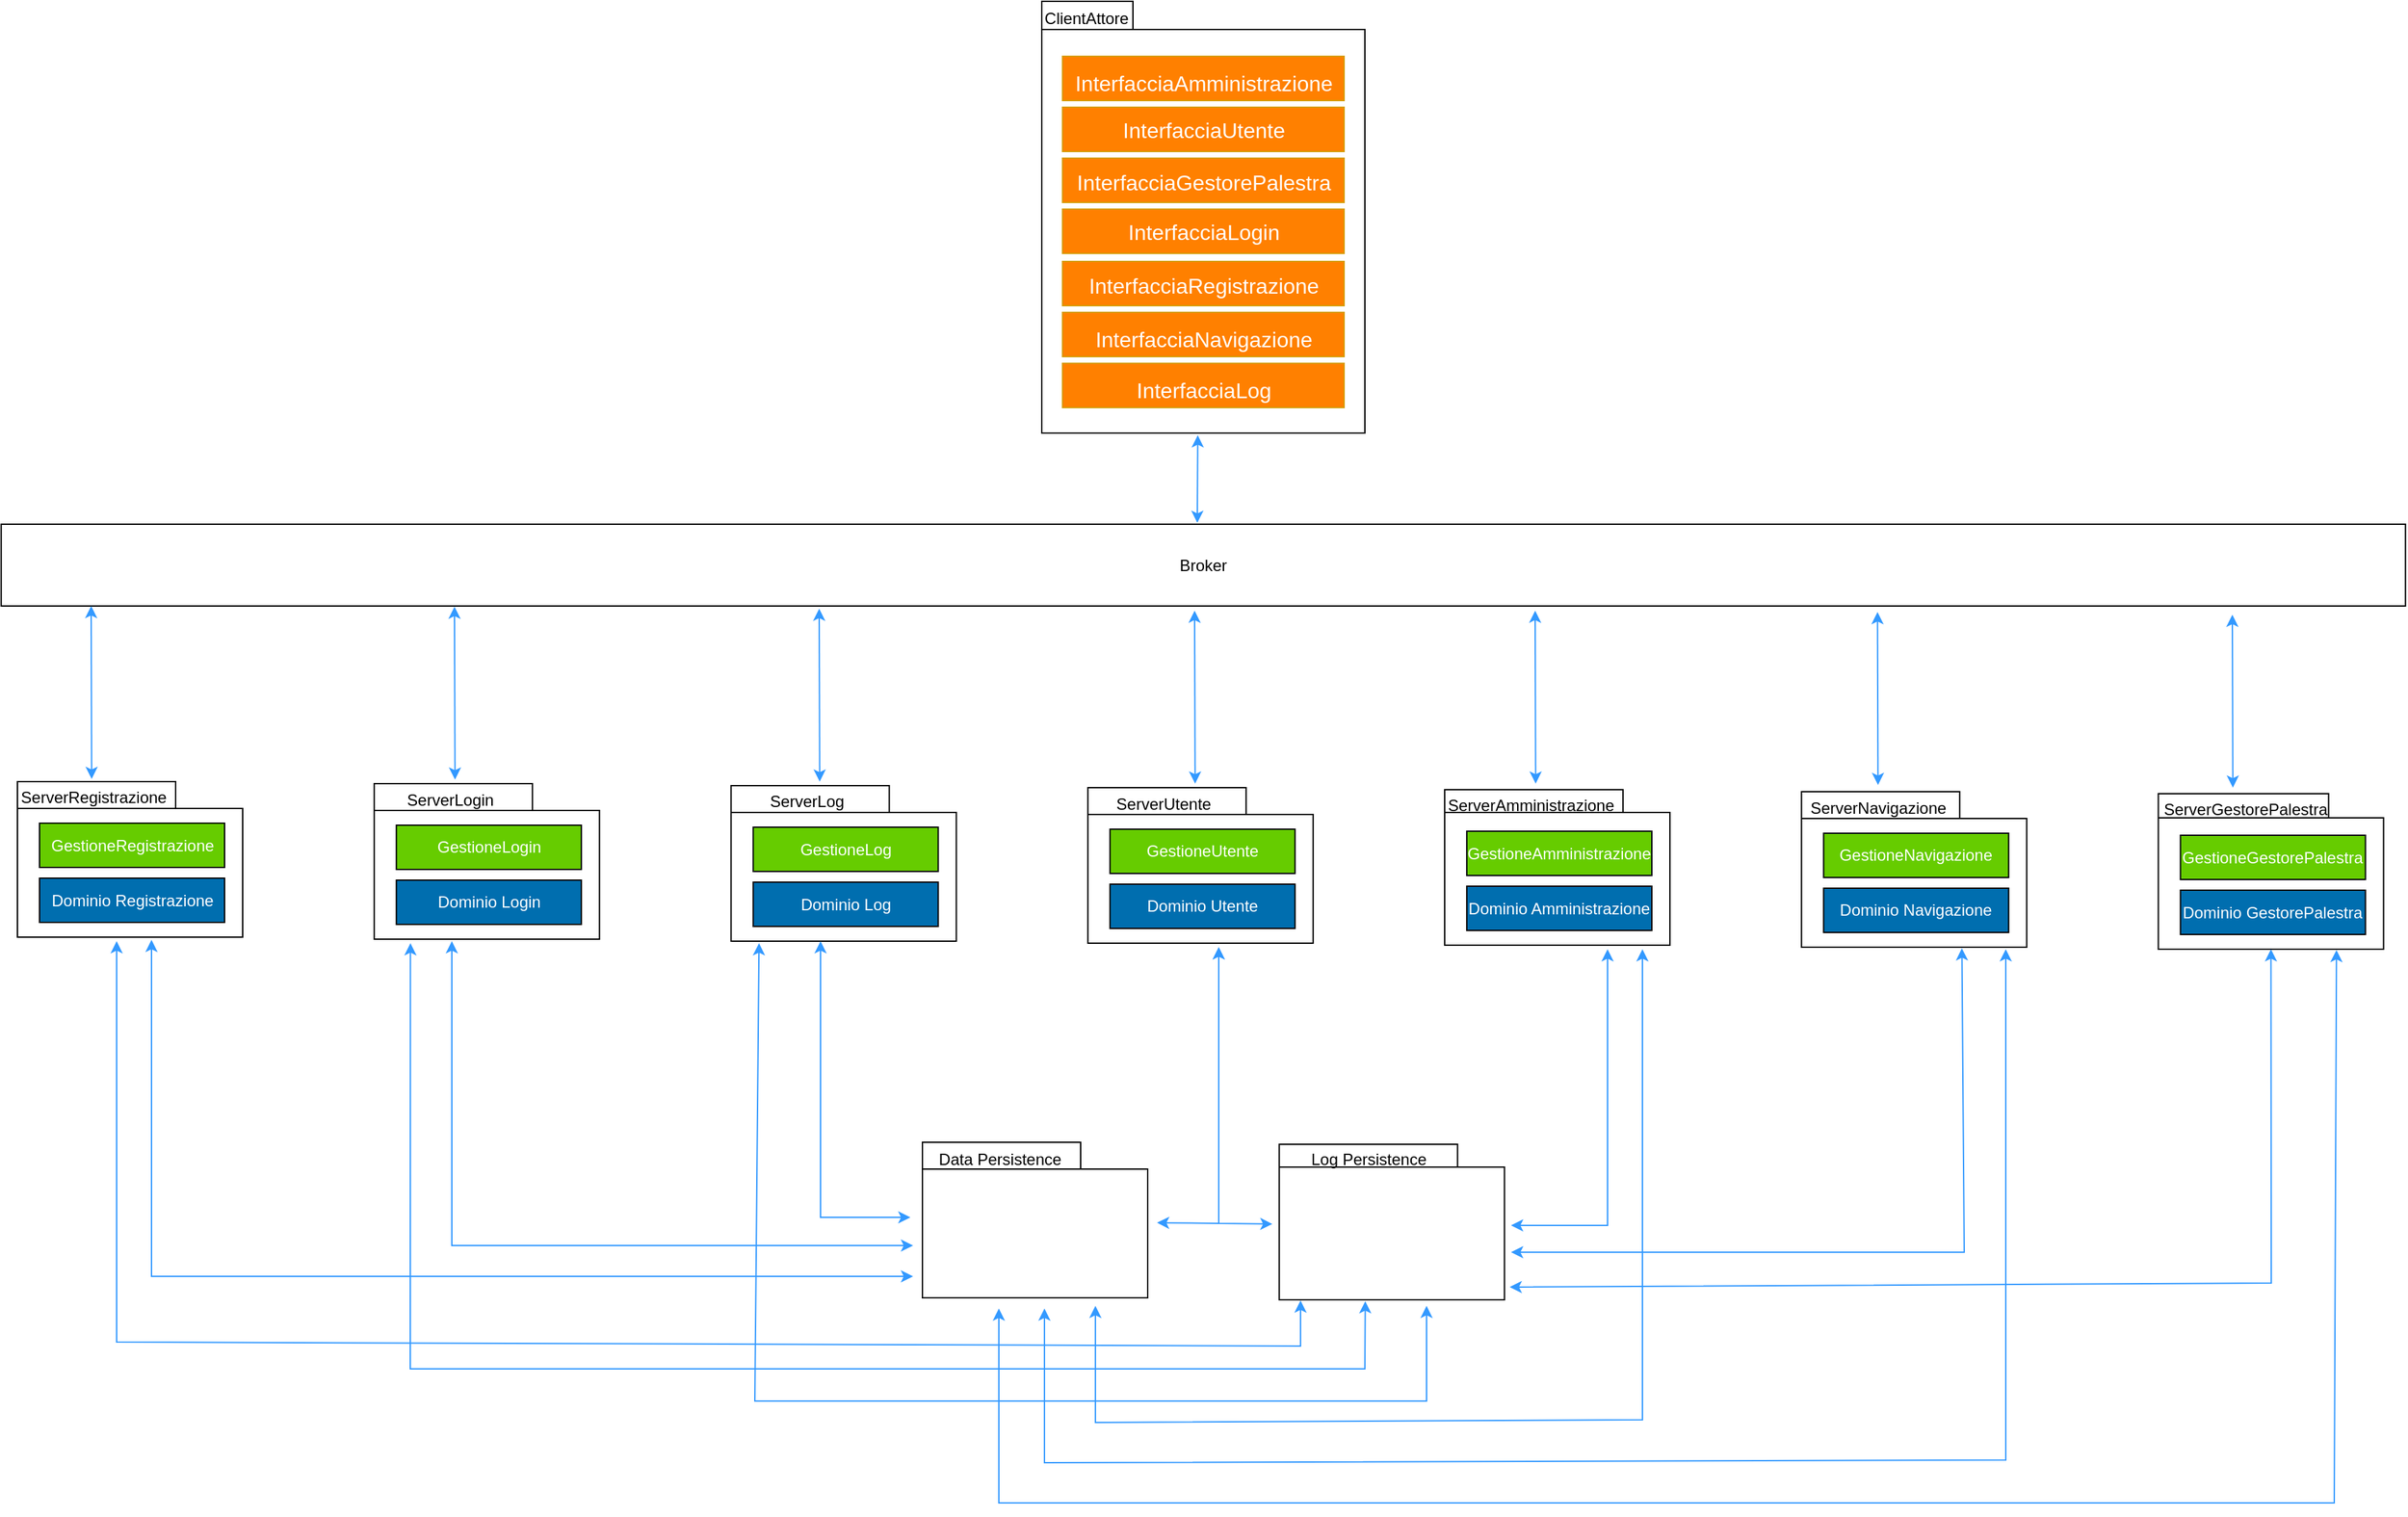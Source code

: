 <mxfile version="24.4.14" type="github">
  <diagram name="Pagina-1" id="7QS6gORh708bt9Vw883q">
    <mxGraphModel dx="2898" dy="1700" grid="0" gridSize="10" guides="1" tooltips="1" connect="1" arrows="1" fold="1" page="0" pageScale="1" pageWidth="1100" pageHeight="1700" math="0" shadow="0">
      <root>
        <mxCell id="0" />
        <mxCell id="1" parent="0" />
        <mxCell id="8_Aam_5gbdnlQSZB75gF-24" value="" style="shape=folder;fontStyle=1;spacingTop=10;tabWidth=68;tabHeight=21;tabPosition=left;html=1;whiteSpace=wrap;" vertex="1" parent="1">
          <mxGeometry x="326" y="-53" width="241" height="322" as="geometry" />
        </mxCell>
        <mxCell id="8_Aam_5gbdnlQSZB75gF-25" value="ClientAttore" style="text;strokeColor=none;fillColor=none;html=1;align=center;verticalAlign=middle;whiteSpace=wrap;rounded=0;fontSize=12;" vertex="1" parent="1">
          <mxGeometry x="328" y="-53" width="63" height="25" as="geometry" />
        </mxCell>
        <mxCell id="8_Aam_5gbdnlQSZB75gF-41" value="" style="rounded=0;whiteSpace=wrap;html=1;fillColor=#FF8000;strokeColor=#d79b00;" vertex="1" parent="1">
          <mxGeometry x="341.5" y="-12" width="210" height="33" as="geometry" />
        </mxCell>
        <mxCell id="8_Aam_5gbdnlQSZB75gF-42" value="InterfacciaAmministrazione" style="text;html=1;align=center;verticalAlign=middle;whiteSpace=wrap;rounded=0;fontSize=16;fontColor=#ffffff;" vertex="1" parent="1">
          <mxGeometry x="407.75" y="-7" width="77.5" height="30" as="geometry" />
        </mxCell>
        <mxCell id="8_Aam_5gbdnlQSZB75gF-43" value="" style="rounded=0;whiteSpace=wrap;html=1;fillColor=#FF8000;strokeColor=#d79b00;" vertex="1" parent="1">
          <mxGeometry x="341.5" y="26" width="210" height="33" as="geometry" />
        </mxCell>
        <mxCell id="8_Aam_5gbdnlQSZB75gF-44" value="InterfacciaUtente" style="text;html=1;align=center;verticalAlign=middle;whiteSpace=wrap;rounded=0;fontSize=16;fontColor=#ffffff;" vertex="1" parent="1">
          <mxGeometry x="407.75" y="27.5" width="77.5" height="30" as="geometry" />
        </mxCell>
        <mxCell id="8_Aam_5gbdnlQSZB75gF-45" value="" style="rounded=0;whiteSpace=wrap;html=1;fillColor=#FF8000;strokeColor=#d79b00;" vertex="1" parent="1">
          <mxGeometry x="341.5" y="64" width="210" height="33" as="geometry" />
        </mxCell>
        <mxCell id="8_Aam_5gbdnlQSZB75gF-46" value="InterfacciaGestorePalestra" style="text;html=1;align=center;verticalAlign=middle;whiteSpace=wrap;rounded=0;fontSize=16;fontColor=#ffffff;" vertex="1" parent="1">
          <mxGeometry x="407.75" y="67" width="77.5" height="30" as="geometry" />
        </mxCell>
        <mxCell id="8_Aam_5gbdnlQSZB75gF-47" value="" style="rounded=0;whiteSpace=wrap;html=1;fillColor=#FF8000;strokeColor=#d79b00;" vertex="1" parent="1">
          <mxGeometry x="341.5" y="102" width="210" height="33" as="geometry" />
        </mxCell>
        <mxCell id="8_Aam_5gbdnlQSZB75gF-48" value="InterfacciaRegistrazione" style="text;html=1;align=center;verticalAlign=middle;whiteSpace=wrap;rounded=0;fontSize=16;fontColor=#ffffff;" vertex="1" parent="1">
          <mxGeometry x="398.5" y="212" width="77.5" height="30" as="geometry" />
        </mxCell>
        <mxCell id="8_Aam_5gbdnlQSZB75gF-49" value="InterfacciaLogin" style="text;html=1;align=center;verticalAlign=middle;whiteSpace=wrap;rounded=0;fontSize=16;fontColor=#ffffff;" vertex="1" parent="1">
          <mxGeometry x="407.75" y="103.5" width="77.5" height="30" as="geometry" />
        </mxCell>
        <mxCell id="8_Aam_5gbdnlQSZB75gF-50" value="" style="rounded=0;whiteSpace=wrap;html=1;fillColor=#FF8000;strokeColor=#d79b00;" vertex="1" parent="1">
          <mxGeometry x="341.5" y="141" width="210" height="33" as="geometry" />
        </mxCell>
        <mxCell id="8_Aam_5gbdnlQSZB75gF-51" value="InterfacciaRegistrazione" style="text;html=1;align=center;verticalAlign=middle;whiteSpace=wrap;rounded=0;fontSize=16;fontColor=#ffffff;" vertex="1" parent="1">
          <mxGeometry x="407.75" y="144" width="77.5" height="30" as="geometry" />
        </mxCell>
        <mxCell id="8_Aam_5gbdnlQSZB75gF-52" value="" style="rounded=0;whiteSpace=wrap;html=1;fillColor=#FF8000;strokeColor=#d79b00;" vertex="1" parent="1">
          <mxGeometry x="341.5" y="179" width="210" height="33" as="geometry" />
        </mxCell>
        <mxCell id="8_Aam_5gbdnlQSZB75gF-53" value="InterfacciaNavigazione" style="text;html=1;align=center;verticalAlign=middle;whiteSpace=wrap;rounded=0;fontSize=16;fontColor=#ffffff;" vertex="1" parent="1">
          <mxGeometry x="407.75" y="184" width="77.5" height="30" as="geometry" />
        </mxCell>
        <mxCell id="8_Aam_5gbdnlQSZB75gF-54" value="" style="rounded=0;whiteSpace=wrap;html=1;fillColor=#FF8000;strokeColor=#d79b00;" vertex="1" parent="1">
          <mxGeometry x="341.5" y="217" width="210" height="33" as="geometry" />
        </mxCell>
        <mxCell id="8_Aam_5gbdnlQSZB75gF-55" value="&lt;div&gt;InterfacciaLog&lt;/div&gt;" style="text;html=1;align=center;verticalAlign=middle;whiteSpace=wrap;rounded=0;fontSize=16;fontColor=#ffffff;" vertex="1" parent="1">
          <mxGeometry x="407.75" y="222" width="77.5" height="30" as="geometry" />
        </mxCell>
        <mxCell id="8_Aam_5gbdnlQSZB75gF-56" value="Broker" style="html=1;whiteSpace=wrap;" vertex="1" parent="1">
          <mxGeometry x="-450.13" y="337" width="1793.25" height="61" as="geometry" />
        </mxCell>
        <mxCell id="8_Aam_5gbdnlQSZB75gF-57" value="" style="shape=folder;fontStyle=1;spacingTop=10;tabWidth=118;tabHeight=20;tabPosition=left;html=1;whiteSpace=wrap;" vertex="1" parent="1">
          <mxGeometry x="-438" y="529" width="168" height="116" as="geometry" />
        </mxCell>
        <mxCell id="8_Aam_5gbdnlQSZB75gF-58" value="ServerRegistrazione" style="text;strokeColor=none;fillColor=none;html=1;align=center;verticalAlign=middle;whiteSpace=wrap;rounded=0;fontSize=12;" vertex="1" parent="1">
          <mxGeometry x="-411" y="526" width="60" height="30" as="geometry" />
        </mxCell>
        <mxCell id="8_Aam_5gbdnlQSZB75gF-59" value="GestioneRegistrazione" style="html=1;whiteSpace=wrap;fillColor=#66CC00;fontColor=#FFFFFF;" vertex="1" parent="1">
          <mxGeometry x="-421.5" y="560" width="138" height="33" as="geometry" />
        </mxCell>
        <mxCell id="8_Aam_5gbdnlQSZB75gF-60" value="Dominio Registrazione" style="html=1;whiteSpace=wrap;fillColor=#006eaf;fontColor=#ffffff;" vertex="1" parent="1">
          <mxGeometry x="-421.5" y="601" width="138" height="33" as="geometry" />
        </mxCell>
        <mxCell id="8_Aam_5gbdnlQSZB75gF-61" value="" style="shape=folder;fontStyle=1;spacingTop=10;tabWidth=118;tabHeight=20;tabPosition=left;html=1;whiteSpace=wrap;" vertex="1" parent="1">
          <mxGeometry x="-171.87" y="530.5" width="168" height="116" as="geometry" />
        </mxCell>
        <mxCell id="8_Aam_5gbdnlQSZB75gF-62" value="ServerLogin" style="text;strokeColor=none;fillColor=none;html=1;align=center;verticalAlign=middle;whiteSpace=wrap;rounded=0;fontSize=12;" vertex="1" parent="1">
          <mxGeometry x="-144.87" y="527.5" width="60" height="30" as="geometry" />
        </mxCell>
        <mxCell id="8_Aam_5gbdnlQSZB75gF-63" value="GestioneLogin" style="html=1;whiteSpace=wrap;fillColor=#66CC00;fontColor=#FFFFFF;" vertex="1" parent="1">
          <mxGeometry x="-155.37" y="561.5" width="138" height="33" as="geometry" />
        </mxCell>
        <mxCell id="8_Aam_5gbdnlQSZB75gF-64" value="Dominio Login" style="html=1;whiteSpace=wrap;fillColor=#006eaf;fontColor=#ffffff;" vertex="1" parent="1">
          <mxGeometry x="-155.37" y="602.5" width="138" height="33" as="geometry" />
        </mxCell>
        <mxCell id="8_Aam_5gbdnlQSZB75gF-73" value="" style="shape=folder;fontStyle=1;spacingTop=10;tabWidth=118;tabHeight=20;tabPosition=left;html=1;whiteSpace=wrap;" vertex="1" parent="1">
          <mxGeometry x="94.26" y="532" width="168" height="116" as="geometry" />
        </mxCell>
        <mxCell id="8_Aam_5gbdnlQSZB75gF-74" value="ServerLog" style="text;strokeColor=none;fillColor=none;html=1;align=center;verticalAlign=middle;whiteSpace=wrap;rounded=0;fontSize=12;" vertex="1" parent="1">
          <mxGeometry x="121.26" y="529" width="60" height="30" as="geometry" />
        </mxCell>
        <mxCell id="8_Aam_5gbdnlQSZB75gF-75" value="GestioneLog" style="html=1;whiteSpace=wrap;fillColor=#66CC00;fontColor=#FFFFFF;" vertex="1" parent="1">
          <mxGeometry x="110.76" y="563" width="138" height="33" as="geometry" />
        </mxCell>
        <mxCell id="8_Aam_5gbdnlQSZB75gF-76" value="Dominio Log" style="html=1;whiteSpace=wrap;fillColor=#006eaf;fontColor=#ffffff;" vertex="1" parent="1">
          <mxGeometry x="110.76" y="604" width="138" height="33" as="geometry" />
        </mxCell>
        <mxCell id="8_Aam_5gbdnlQSZB75gF-77" value="" style="shape=folder;fontStyle=1;spacingTop=10;tabWidth=118;tabHeight=20;tabPosition=left;html=1;whiteSpace=wrap;" vertex="1" parent="1">
          <mxGeometry x="360.39" y="533.5" width="168" height="116" as="geometry" />
        </mxCell>
        <mxCell id="8_Aam_5gbdnlQSZB75gF-107" style="edgeStyle=none;curved=1;rounded=0;orthogonalLoop=1;jettySize=auto;html=1;exitX=0.5;exitY=0;exitDx=0;exitDy=0;fontSize=12;startArrow=classic;startFill=1;strokeColor=#3399FF;" edge="1" parent="1">
          <mxGeometry relative="1" as="geometry">
            <mxPoint x="440" y="401.5" as="targetPoint" />
            <mxPoint x="440.39" y="530.5" as="sourcePoint" />
            <Array as="points">
              <mxPoint x="440" y="470" />
            </Array>
          </mxGeometry>
        </mxCell>
        <mxCell id="8_Aam_5gbdnlQSZB75gF-78" value="ServerUtente" style="text;strokeColor=none;fillColor=none;html=1;align=center;verticalAlign=middle;whiteSpace=wrap;rounded=0;fontSize=12;" vertex="1" parent="1">
          <mxGeometry x="387.39" y="530.5" width="60" height="30" as="geometry" />
        </mxCell>
        <mxCell id="8_Aam_5gbdnlQSZB75gF-79" value="GestioneUtente" style="html=1;whiteSpace=wrap;fillColor=#66CC00;fontColor=#FFFFFF;" vertex="1" parent="1">
          <mxGeometry x="376.89" y="564.5" width="138" height="33" as="geometry" />
        </mxCell>
        <mxCell id="8_Aam_5gbdnlQSZB75gF-80" value="Dominio Utente" style="html=1;whiteSpace=wrap;fillColor=#006eaf;fontColor=#ffffff;" vertex="1" parent="1">
          <mxGeometry x="376.89" y="605.5" width="138" height="33" as="geometry" />
        </mxCell>
        <mxCell id="8_Aam_5gbdnlQSZB75gF-81" value="" style="shape=folder;fontStyle=1;spacingTop=10;tabWidth=133;tabHeight=17;tabPosition=left;html=1;whiteSpace=wrap;" vertex="1" parent="1">
          <mxGeometry x="626.52" y="535" width="168" height="116" as="geometry" />
        </mxCell>
        <mxCell id="8_Aam_5gbdnlQSZB75gF-82" value="ServerAmministrazione" style="text;strokeColor=none;fillColor=none;html=1;align=center;verticalAlign=middle;whiteSpace=wrap;rounded=0;fontSize=12;" vertex="1" parent="1">
          <mxGeometry x="661.13" y="531.5" width="60" height="30" as="geometry" />
        </mxCell>
        <mxCell id="8_Aam_5gbdnlQSZB75gF-83" value="GestioneAmministrazione" style="html=1;whiteSpace=wrap;fillColor=#66CC00;fontColor=#FFFFFF;" vertex="1" parent="1">
          <mxGeometry x="643.02" y="566" width="138" height="33" as="geometry" />
        </mxCell>
        <mxCell id="8_Aam_5gbdnlQSZB75gF-84" value="Dominio Amministrazione" style="html=1;whiteSpace=wrap;fillColor=#006eaf;fontColor=#ffffff;" vertex="1" parent="1">
          <mxGeometry x="643.02" y="607" width="138" height="33" as="geometry" />
        </mxCell>
        <mxCell id="8_Aam_5gbdnlQSZB75gF-85" value="" style="shape=folder;fontStyle=1;spacingTop=10;tabWidth=118;tabHeight=20;tabPosition=left;html=1;whiteSpace=wrap;" vertex="1" parent="1">
          <mxGeometry x="892.65" y="536.5" width="168" height="116" as="geometry" />
        </mxCell>
        <mxCell id="8_Aam_5gbdnlQSZB75gF-86" value="ServerNavigazione" style="text;strokeColor=none;fillColor=none;html=1;align=center;verticalAlign=middle;whiteSpace=wrap;rounded=0;fontSize=12;" vertex="1" parent="1">
          <mxGeometry x="919.65" y="533.5" width="60" height="30" as="geometry" />
        </mxCell>
        <mxCell id="8_Aam_5gbdnlQSZB75gF-87" value="GestioneNavigazione" style="html=1;whiteSpace=wrap;fillColor=#66CC00;fontColor=#FFFFFF;" vertex="1" parent="1">
          <mxGeometry x="909.15" y="567.5" width="138" height="33" as="geometry" />
        </mxCell>
        <mxCell id="8_Aam_5gbdnlQSZB75gF-88" value="Dominio Navigazione" style="html=1;whiteSpace=wrap;fillColor=#006eaf;fontColor=#ffffff;" vertex="1" parent="1">
          <mxGeometry x="909.15" y="608.5" width="138" height="33" as="geometry" />
        </mxCell>
        <mxCell id="8_Aam_5gbdnlQSZB75gF-89" value="" style="shape=folder;fontStyle=1;spacingTop=10;tabWidth=127;tabHeight=18;tabPosition=left;html=1;whiteSpace=wrap;" vertex="1" parent="1">
          <mxGeometry x="1158.78" y="538" width="168" height="116" as="geometry" />
        </mxCell>
        <mxCell id="8_Aam_5gbdnlQSZB75gF-90" value="ServerGestorePalestra" style="text;strokeColor=none;fillColor=none;html=1;align=center;verticalAlign=middle;whiteSpace=wrap;rounded=0;fontSize=12;" vertex="1" parent="1">
          <mxGeometry x="1194.13" y="535" width="60" height="30" as="geometry" />
        </mxCell>
        <mxCell id="8_Aam_5gbdnlQSZB75gF-91" value="GestioneGestorePalestra" style="html=1;whiteSpace=wrap;fillColor=#66CC00;fontColor=#FFFFFF;" vertex="1" parent="1">
          <mxGeometry x="1175.28" y="569" width="138" height="33" as="geometry" />
        </mxCell>
        <mxCell id="8_Aam_5gbdnlQSZB75gF-92" value="Dominio GestorePalestra" style="html=1;whiteSpace=wrap;fillColor=#006eaf;fontColor=#ffffff;" vertex="1" parent="1">
          <mxGeometry x="1175.28" y="610" width="138" height="33" as="geometry" />
        </mxCell>
        <mxCell id="8_Aam_5gbdnlQSZB75gF-99" value="" style="shape=folder;fontStyle=1;spacingTop=10;tabWidth=118;tabHeight=20;tabPosition=left;html=1;whiteSpace=wrap;" vertex="1" parent="1">
          <mxGeometry x="237" y="798" width="168" height="116" as="geometry" />
        </mxCell>
        <mxCell id="8_Aam_5gbdnlQSZB75gF-100" value="Data Persistence" style="text;strokeColor=none;fillColor=none;html=1;align=center;verticalAlign=middle;whiteSpace=wrap;rounded=0;fontSize=12;" vertex="1" parent="1">
          <mxGeometry x="237" y="796" width="116" height="30" as="geometry" />
        </mxCell>
        <mxCell id="8_Aam_5gbdnlQSZB75gF-103" value="" style="shape=folder;fontStyle=1;spacingTop=10;tabWidth=133;tabHeight=17;tabPosition=left;html=1;whiteSpace=wrap;" vertex="1" parent="1">
          <mxGeometry x="503.13" y="799.5" width="168" height="116" as="geometry" />
        </mxCell>
        <mxCell id="8_Aam_5gbdnlQSZB75gF-104" value="Log Persistence" style="text;strokeColor=none;fillColor=none;html=1;align=center;verticalAlign=middle;whiteSpace=wrap;rounded=0;fontSize=12;" vertex="1" parent="1">
          <mxGeometry x="520.25" y="796" width="100.26" height="30" as="geometry" />
        </mxCell>
        <mxCell id="8_Aam_5gbdnlQSZB75gF-108" style="edgeStyle=none;curved=1;rounded=0;orthogonalLoop=1;jettySize=auto;html=1;fontSize=12;startArrow=classic;startFill=1;strokeColor=#3399FF;" edge="1" parent="1">
          <mxGeometry relative="1" as="geometry">
            <mxPoint x="442.353" y="270.647" as="targetPoint" />
            <mxPoint x="442" y="336" as="sourcePoint" />
            <Array as="points" />
          </mxGeometry>
        </mxCell>
        <mxCell id="8_Aam_5gbdnlQSZB75gF-109" style="edgeStyle=none;curved=1;rounded=0;orthogonalLoop=1;jettySize=auto;html=1;exitX=0.5;exitY=0;exitDx=0;exitDy=0;fontSize=12;startArrow=classic;startFill=1;strokeColor=#3399FF;" edge="1" parent="1">
          <mxGeometry relative="1" as="geometry">
            <mxPoint x="160" y="400" as="targetPoint" />
            <mxPoint x="160.39" y="529.0" as="sourcePoint" />
            <Array as="points">
              <mxPoint x="160" y="468.5" />
            </Array>
          </mxGeometry>
        </mxCell>
        <mxCell id="8_Aam_5gbdnlQSZB75gF-110" style="edgeStyle=none;curved=1;rounded=0;orthogonalLoop=1;jettySize=auto;html=1;exitX=0.5;exitY=0;exitDx=0;exitDy=0;fontSize=12;startArrow=classic;startFill=1;strokeColor=#3399FF;" edge="1" parent="1">
          <mxGeometry relative="1" as="geometry">
            <mxPoint x="-112" y="398.5" as="targetPoint" />
            <mxPoint x="-111.61" y="527.5" as="sourcePoint" />
            <Array as="points">
              <mxPoint x="-112" y="467" />
            </Array>
          </mxGeometry>
        </mxCell>
        <mxCell id="8_Aam_5gbdnlQSZB75gF-111" style="edgeStyle=none;curved=1;rounded=0;orthogonalLoop=1;jettySize=auto;html=1;exitX=0.5;exitY=0;exitDx=0;exitDy=0;fontSize=12;startArrow=classic;startFill=1;strokeColor=#3399FF;" edge="1" parent="1">
          <mxGeometry relative="1" as="geometry">
            <mxPoint x="-383" y="398" as="targetPoint" />
            <mxPoint x="-382.61" y="527.0" as="sourcePoint" />
            <Array as="points">
              <mxPoint x="-383" y="466.5" />
            </Array>
          </mxGeometry>
        </mxCell>
        <mxCell id="8_Aam_5gbdnlQSZB75gF-112" style="edgeStyle=none;curved=1;rounded=0;orthogonalLoop=1;jettySize=auto;html=1;exitX=0.5;exitY=0;exitDx=0;exitDy=0;fontSize=12;startArrow=classic;startFill=1;strokeColor=#3399FF;" edge="1" parent="1">
          <mxGeometry relative="1" as="geometry">
            <mxPoint x="694" y="401.5" as="targetPoint" />
            <mxPoint x="694.39" y="530.5" as="sourcePoint" />
            <Array as="points">
              <mxPoint x="694" y="470" />
            </Array>
          </mxGeometry>
        </mxCell>
        <mxCell id="8_Aam_5gbdnlQSZB75gF-113" style="edgeStyle=none;curved=1;rounded=0;orthogonalLoop=1;jettySize=auto;html=1;exitX=0.5;exitY=0;exitDx=0;exitDy=0;fontSize=12;startArrow=classic;startFill=1;strokeColor=#3399FF;" edge="1" parent="1">
          <mxGeometry relative="1" as="geometry">
            <mxPoint x="949.34" y="402.5" as="targetPoint" />
            <mxPoint x="949.73" y="531.5" as="sourcePoint" />
            <Array as="points">
              <mxPoint x="949.34" y="471" />
            </Array>
          </mxGeometry>
        </mxCell>
        <mxCell id="8_Aam_5gbdnlQSZB75gF-114" style="edgeStyle=none;curved=1;rounded=0;orthogonalLoop=1;jettySize=auto;html=1;exitX=0.5;exitY=0;exitDx=0;exitDy=0;fontSize=12;startArrow=classic;startFill=1;strokeColor=#3399FF;" edge="1" parent="1">
          <mxGeometry relative="1" as="geometry">
            <mxPoint x="1214" y="404.5" as="targetPoint" />
            <mxPoint x="1214.39" y="533.5" as="sourcePoint" />
            <Array as="points">
              <mxPoint x="1214" y="473" />
            </Array>
          </mxGeometry>
        </mxCell>
        <mxCell id="8_Aam_5gbdnlQSZB75gF-115" style="edgeStyle=none;curved=0;rounded=0;orthogonalLoop=1;jettySize=auto;html=1;fontSize=12;startArrow=classic;startFill=1;strokeColor=#3399FF;" edge="1" parent="1">
          <mxGeometry relative="1" as="geometry">
            <mxPoint x="161" y="648" as="targetPoint" />
            <mxPoint x="228" y="854" as="sourcePoint" />
            <Array as="points">
              <mxPoint x="161" y="854" />
            </Array>
          </mxGeometry>
        </mxCell>
        <mxCell id="8_Aam_5gbdnlQSZB75gF-116" style="edgeStyle=none;curved=0;rounded=0;orthogonalLoop=1;jettySize=auto;html=1;fontSize=12;startArrow=classic;startFill=1;strokeColor=#3399FF;" edge="1" parent="1">
          <mxGeometry relative="1" as="geometry">
            <mxPoint x="-114" y="648" as="targetPoint" />
            <mxPoint x="230" y="875" as="sourcePoint" />
            <Array as="points">
              <mxPoint x="-114" y="875" />
            </Array>
          </mxGeometry>
        </mxCell>
        <mxCell id="8_Aam_5gbdnlQSZB75gF-117" style="edgeStyle=none;curved=0;rounded=0;orthogonalLoop=1;jettySize=auto;html=1;fontSize=12;startArrow=classic;startFill=1;strokeColor=#3399FF;" edge="1" parent="1">
          <mxGeometry relative="1" as="geometry">
            <mxPoint x="-338" y="647" as="targetPoint" />
            <mxPoint x="230" y="898" as="sourcePoint" />
            <Array as="points">
              <mxPoint x="-338" y="898" />
            </Array>
          </mxGeometry>
        </mxCell>
        <mxCell id="8_Aam_5gbdnlQSZB75gF-118" style="edgeStyle=none;curved=0;rounded=0;orthogonalLoop=1;jettySize=auto;html=1;fontSize=12;startArrow=classic;startFill=1;strokeColor=#3399FF;" edge="1" parent="1">
          <mxGeometry relative="1" as="geometry">
            <mxPoint x="458" y="652.5" as="targetPoint" />
            <mxPoint x="498" y="859" as="sourcePoint" />
            <Array as="points">
              <mxPoint x="458" y="858.5" />
            </Array>
          </mxGeometry>
        </mxCell>
        <mxCell id="8_Aam_5gbdnlQSZB75gF-119" style="edgeStyle=none;curved=0;rounded=0;orthogonalLoop=1;jettySize=auto;html=1;fontSize=12;startArrow=classic;startFill=1;strokeColor=#3399FF;" edge="1" parent="1">
          <mxGeometry relative="1" as="geometry">
            <mxPoint x="458" y="652.5" as="targetPoint" />
            <mxPoint x="412" y="858" as="sourcePoint" />
            <Array as="points">
              <mxPoint x="458" y="858.5" />
            </Array>
          </mxGeometry>
        </mxCell>
        <mxCell id="8_Aam_5gbdnlQSZB75gF-120" style="edgeStyle=none;curved=0;rounded=0;orthogonalLoop=1;jettySize=auto;html=1;fontSize=12;startArrow=classic;startFill=1;strokeColor=#3399FF;" edge="1" parent="1">
          <mxGeometry relative="1" as="geometry">
            <mxPoint x="748" y="654" as="targetPoint" />
            <mxPoint x="676" y="860" as="sourcePoint" />
            <Array as="points">
              <mxPoint x="748" y="860" />
            </Array>
          </mxGeometry>
        </mxCell>
        <mxCell id="8_Aam_5gbdnlQSZB75gF-121" style="edgeStyle=none;curved=0;rounded=0;orthogonalLoop=1;jettySize=auto;html=1;fontSize=12;startArrow=classic;startFill=1;strokeColor=#3399FF;entryX=0.712;entryY=1.007;entryDx=0;entryDy=0;entryPerimeter=0;" edge="1" parent="1" target="8_Aam_5gbdnlQSZB75gF-85">
          <mxGeometry relative="1" as="geometry">
            <mxPoint x="748.02" y="674" as="targetPoint" />
            <mxPoint x="676.02" y="880" as="sourcePoint" />
            <Array as="points">
              <mxPoint x="1014" y="880" />
            </Array>
          </mxGeometry>
        </mxCell>
        <mxCell id="8_Aam_5gbdnlQSZB75gF-122" style="edgeStyle=none;curved=0;rounded=0;orthogonalLoop=1;jettySize=auto;html=1;fontSize=12;startArrow=classic;startFill=1;strokeColor=#3399FF;entryX=0.5;entryY=1;entryDx=0;entryDy=0;entryPerimeter=0;" edge="1" parent="1" target="8_Aam_5gbdnlQSZB75gF-89">
          <mxGeometry relative="1" as="geometry">
            <mxPoint x="1010.98" y="679" as="targetPoint" />
            <mxPoint x="675" y="906" as="sourcePoint" />
            <Array as="points">
              <mxPoint x="1243" y="903" />
            </Array>
          </mxGeometry>
        </mxCell>
        <mxCell id="8_Aam_5gbdnlQSZB75gF-123" style="edgeStyle=none;curved=0;rounded=0;orthogonalLoop=1;jettySize=auto;html=1;fontSize=12;startArrow=classic;startFill=1;strokeColor=#3399FF;" edge="1" parent="1">
          <mxGeometry relative="1" as="geometry">
            <mxPoint x="774" y="654" as="targetPoint" />
            <mxPoint x="366" y="920" as="sourcePoint" />
            <Array as="points">
              <mxPoint x="366" y="1007" />
              <mxPoint x="774" y="1005" />
            </Array>
          </mxGeometry>
        </mxCell>
        <mxCell id="8_Aam_5gbdnlQSZB75gF-124" style="edgeStyle=none;curved=0;rounded=0;orthogonalLoop=1;jettySize=auto;html=1;fontSize=12;startArrow=classic;startFill=1;strokeColor=#3399FF;" edge="1" parent="1">
          <mxGeometry relative="1" as="geometry">
            <mxPoint x="1045" y="654" as="targetPoint" />
            <mxPoint x="328" y="922" as="sourcePoint" />
            <Array as="points">
              <mxPoint x="328" y="1037" />
              <mxPoint x="1045" y="1035" />
            </Array>
          </mxGeometry>
        </mxCell>
        <mxCell id="8_Aam_5gbdnlQSZB75gF-125" style="edgeStyle=none;curved=0;rounded=0;orthogonalLoop=1;jettySize=auto;html=1;fontSize=12;startArrow=classic;startFill=1;strokeColor=#3399FF;entryX=0.791;entryY=1.005;entryDx=0;entryDy=0;entryPerimeter=0;" edge="1" parent="1" target="8_Aam_5gbdnlQSZB75gF-89">
          <mxGeometry relative="1" as="geometry">
            <mxPoint x="1011" y="654" as="targetPoint" />
            <mxPoint x="294" y="922" as="sourcePoint" />
            <Array as="points">
              <mxPoint x="294" y="1067" />
              <mxPoint x="1018" y="1067" />
              <mxPoint x="1290" y="1067" />
            </Array>
          </mxGeometry>
        </mxCell>
        <mxCell id="8_Aam_5gbdnlQSZB75gF-126" style="edgeStyle=none;curved=0;rounded=0;orthogonalLoop=1;jettySize=auto;html=1;fontSize=12;startArrow=classic;startFill=1;strokeColor=#3399FF;" edge="1" parent="1">
          <mxGeometry relative="1" as="geometry">
            <mxPoint x="-364" y="648" as="targetPoint" />
            <mxPoint x="519" y="916" as="sourcePoint" />
            <Array as="points">
              <mxPoint x="519" y="950" />
              <mxPoint x="-364" y="947" />
            </Array>
          </mxGeometry>
        </mxCell>
        <mxCell id="8_Aam_5gbdnlQSZB75gF-127" style="edgeStyle=none;curved=0;rounded=0;orthogonalLoop=1;jettySize=auto;html=1;fontSize=12;startArrow=classic;startFill=1;strokeColor=#3399FF;exitX=0.382;exitY=1.009;exitDx=0;exitDy=0;exitPerimeter=0;" edge="1" parent="1" source="8_Aam_5gbdnlQSZB75gF-103">
          <mxGeometry relative="1" as="geometry">
            <mxPoint x="-144.87" y="649.5" as="targetPoint" />
            <mxPoint x="738.13" y="917.5" as="sourcePoint" />
            <Array as="points">
              <mxPoint x="567" y="967" />
              <mxPoint x="-145" y="967" />
            </Array>
          </mxGeometry>
        </mxCell>
        <mxCell id="8_Aam_5gbdnlQSZB75gF-128" style="edgeStyle=none;curved=0;rounded=0;orthogonalLoop=1;jettySize=auto;html=1;fontSize=12;startArrow=classic;startFill=1;strokeColor=#3399FF;" edge="1" parent="1">
          <mxGeometry relative="1" as="geometry">
            <mxPoint x="115.13" y="649.5" as="targetPoint" />
            <mxPoint x="613" y="920" as="sourcePoint" />
            <Array as="points">
              <mxPoint x="613" y="991" />
              <mxPoint x="112" y="991" />
            </Array>
          </mxGeometry>
        </mxCell>
      </root>
    </mxGraphModel>
  </diagram>
</mxfile>
